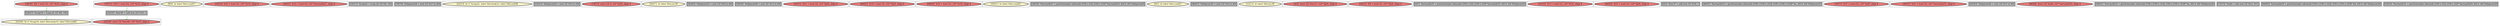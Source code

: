
digraph G {



node1646->node1654 [style=dotted,color=forestgreen,label="T",fontcolor=forestgreen ]
node1650->node1637 [style=dotted,color=forestgreen,label="T",fontcolor=forestgreen ]
node1648->node1646 [style=dotted,color=forestgreen,label="T",fontcolor=forestgreen ]
node1642->node1650 [style=dotted,color=forestgreen,label="T",fontcolor=forestgreen ]


subgraph cluster39 {


node1659 [penwidth=3.0,fontsize=20,fillcolor=lemonchiffon,label="[8/9]  br label %for.cond17",shape=ellipse,style=filled ]



}

subgraph cluster38 {


node1658 [penwidth=3.0,fontsize=20,fillcolor=lightcoral,label="[18/19]  %10 = load i32, i32* %i16, align 4",shape=ellipse,style=filled ]



}

subgraph cluster37 {


node1657 [penwidth=3.0,fontsize=20,fillcolor=lightcoral,label="[20/21]  %12 = load i32, i32* %arrayidx27, align 4",shape=ellipse,style=filled ]



}

subgraph cluster36 {


node1656 [penwidth=3.0,fontsize=20,fillcolor=grey,label="[16/17]  %cmp22 = icmp slt i32 %9, 100",shape=rectangle,style=filled ]



}

subgraph cluster15 {


node1635 [penwidth=3.0,fontsize=20,fillcolor=grey,label="[78/79]  %idxprom34 = sext i32 %17 to i64",shape=rectangle,style=filled ]



}

subgraph cluster35 {


node1655 [penwidth=3.0,fontsize=20,fillcolor=lemonchiffon,label="[22/23]  br i1 %cmp22, label %for.body23, label %for.end38",shape=ellipse,style=filled ]



}

subgraph cluster11 {


node1631 [penwidth=3.0,fontsize=20,fillcolor=grey,label="[14/15]  %idxprom24 = sext i32 %10 to i64",shape=rectangle,style=filled ]



}

subgraph cluster19 {


node1639 [penwidth=3.0,fontsize=20,fillcolor=lightcoral,label="[74/75]  store i32 0, i32* %j20, align 4",shape=ellipse,style=filled ]



}

subgraph cluster9 {


node1629 [penwidth=3.0,fontsize=20,fillcolor=lemonchiffon,label="[56/57]  br label %for.inc39",shape=ellipse,style=filled ]



}

subgraph cluster8 {


node1628 [penwidth=3.0,fontsize=20,fillcolor=grey,label="[62/63]  %idxprom32 = sext i32 %16 to i64",shape=rectangle,style=filled ]



}

subgraph cluster10 {


node1630 [penwidth=3.0,fontsize=20,fillcolor=grey,label="[58/59]  %idxprom28 = sext i32 %13 to i64",shape=rectangle,style=filled ]



}

subgraph cluster23 {


node1643 [penwidth=3.0,fontsize=20,fillcolor=lightcoral,label="[10/11]  %11 = load i32, i32* %j20, align 4",shape=ellipse,style=filled ]



}

subgraph cluster7 {


node1627 [penwidth=3.0,fontsize=20,fillcolor=lightcoral,label="[60/61]  %18 = load i32, i32* %j20, align 4",shape=ellipse,style=filled ]



}

subgraph cluster14 {


node1634 [penwidth=3.0,fontsize=20,fillcolor=lightcoral,label="[68/69]  %16 = load i32, i32* %i16, align 4",shape=ellipse,style=filled ]



}

subgraph cluster6 {


node1626 [penwidth=3.0,fontsize=20,fillcolor=lemonchiffon,label="[50/51]  br label %for.cond21",shape=ellipse,style=filled ]



}

subgraph cluster30 {


node1650 [penwidth=3.0,fontsize=20,fillcolor=grey,label="[32/35]  %inc40 = add nsw i32 %19, 1",shape=rectangle,style=filled ]



}

subgraph cluster31 {


node1651 [penwidth=3.0,fontsize=20,fillcolor=grey,label="[28/29]  %arrayidx27 = getelementptr inbounds [100 x i32], [100 x i32]* %arrayidx25, i64 0, i64 %idxprom26",shape=rectangle,style=filled ]



}

subgraph cluster0 {


node1620 [penwidth=3.0,fontsize=20,fillcolor=lemonchiffon,label="[0/1]  br label %for.cond21",shape=ellipse,style=filled ]



}

subgraph cluster13 {


node1633 [penwidth=3.0,fontsize=20,fillcolor=grey,label="[66/67]  %idxprom30 = sext i32 %14 to i64",shape=rectangle,style=filled ]



}

subgraph cluster5 {


node1625 [penwidth=3.0,fontsize=20,fillcolor=lemonchiffon,label="[12/13]  br label %for.inc36",shape=ellipse,style=filled ]



}

subgraph cluster1 {


node1621 [penwidth=3.0,fontsize=20,fillcolor=lightcoral,label="[2/3]  store i32 %inc37, i32* %j20, align 4",shape=ellipse,style=filled ]



}

subgraph cluster32 {


node1652 [penwidth=3.0,fontsize=20,fillcolor=lightcoral,label="[30/31]  %9 = load i32, i32* %j20, align 4",shape=ellipse,style=filled ]



}

subgraph cluster3 {


node1623 [penwidth=3.0,fontsize=20,fillcolor=grey,label="[6/7]  %arrayidx35 = getelementptr inbounds [100 x i32], [100 x i32]* %arrayidx33, i64 0, i64 %idxprom34",shape=rectangle,style=filled ]



}

subgraph cluster4 {


node1624 [penwidth=3.0,fontsize=20,fillcolor=lightcoral,label="[52/53]  %13 = load i32, i32* %i16, align 4",shape=ellipse,style=filled ]



}

subgraph cluster17 {


node1637 [penwidth=3.0,fontsize=20,fillcolor=lightcoral,label="[33/34]  store i32 %inc40, i32* %i16, align 4",shape=ellipse,style=filled ]



}

subgraph cluster16 {


node1636 [penwidth=3.0,fontsize=20,fillcolor=lightcoral,label="[44/45]  %14 = load i32, i32* %j20, align 4",shape=ellipse,style=filled ]



}

subgraph cluster2 {


node1622 [penwidth=3.0,fontsize=20,fillcolor=grey,label="[4/5]  %inc37 = add nsw i32 %18, 1",shape=rectangle,style=filled ]



}

subgraph cluster34 {


node1654 [penwidth=3.0,fontsize=20,fillcolor=lemonchiffon,label="[25/26]  br i1 %cmp18, label %for.body19, label %for.end41",shape=ellipse,style=filled ]



}

subgraph cluster22 {


node1642 [penwidth=3.0,fontsize=20,fillcolor=lightcoral,label="[70/71]  %19 = load i32, i32* %i16, align 4",shape=ellipse,style=filled ]



}

subgraph cluster25 {


node1645 [penwidth=3.0,fontsize=20,fillcolor=grey,label="[46/47]  %arrayidx33 = getelementptr inbounds [100 x [100 x i32]], [100 x [100 x i32]]* %c, i64 0, i64 %idxprom32",shape=rectangle,style=filled ]



}

subgraph cluster18 {


node1638 [penwidth=3.0,fontsize=20,fillcolor=lightcoral,label="[76/77]  %17 = load i32, i32* %j20, align 4",shape=ellipse,style=filled ]



}

subgraph cluster29 {


node1649 [penwidth=3.0,fontsize=20,fillcolor=lightcoral,label="[36/37]  %15 = load i32, i32* %arrayidx31, align 4",shape=ellipse,style=filled ]



}

subgraph cluster20 {


node1640 [penwidth=3.0,fontsize=20,fillcolor=grey,label="[42/43]  %idxprom26 = sext i32 %11 to i64",shape=rectangle,style=filled ]



}

subgraph cluster26 {


node1646 [penwidth=3.0,fontsize=20,fillcolor=grey,label="[24/27]  %cmp18 = icmp slt i32 %8, 100",shape=rectangle,style=filled ]



}

subgraph cluster24 {


node1644 [penwidth=3.0,fontsize=20,fillcolor=lightcoral,label="[48/49]  store i32 %add, i32* %arrayidx35, align 4",shape=ellipse,style=filled ]



}

subgraph cluster28 {


node1648 [penwidth=3.0,fontsize=20,fillcolor=lightcoral,label="[38/39]  %8 = load i32, i32* %i16, align 4",shape=ellipse,style=filled ]



}

subgraph cluster27 {


node1647 [penwidth=3.0,fontsize=20,fillcolor=grey,label="[40/41]  %arrayidx25 = getelementptr inbounds [100 x [100 x i32]], [100 x [100 x i32]]* %a, i64 0, i64 %idxprom24",shape=rectangle,style=filled ]



}

subgraph cluster21 {


node1641 [penwidth=3.0,fontsize=20,fillcolor=grey,label="[72/73]  %add = add nsw i32 %12, %15",shape=rectangle,style=filled ]



}

subgraph cluster12 {


node1632 [penwidth=3.0,fontsize=20,fillcolor=grey,label="[64/65]  %arrayidx29 = getelementptr inbounds [100 x [100 x i32]], [100 x [100 x i32]]* %b, i64 0, i64 %idxprom28",shape=rectangle,style=filled ]



}

subgraph cluster33 {


node1653 [penwidth=3.0,fontsize=20,fillcolor=grey,label="[54/55]  %arrayidx31 = getelementptr inbounds [100 x i32], [100 x i32]* %arrayidx29, i64 0, i64 %idxprom30",shape=rectangle,style=filled ]



}

}
